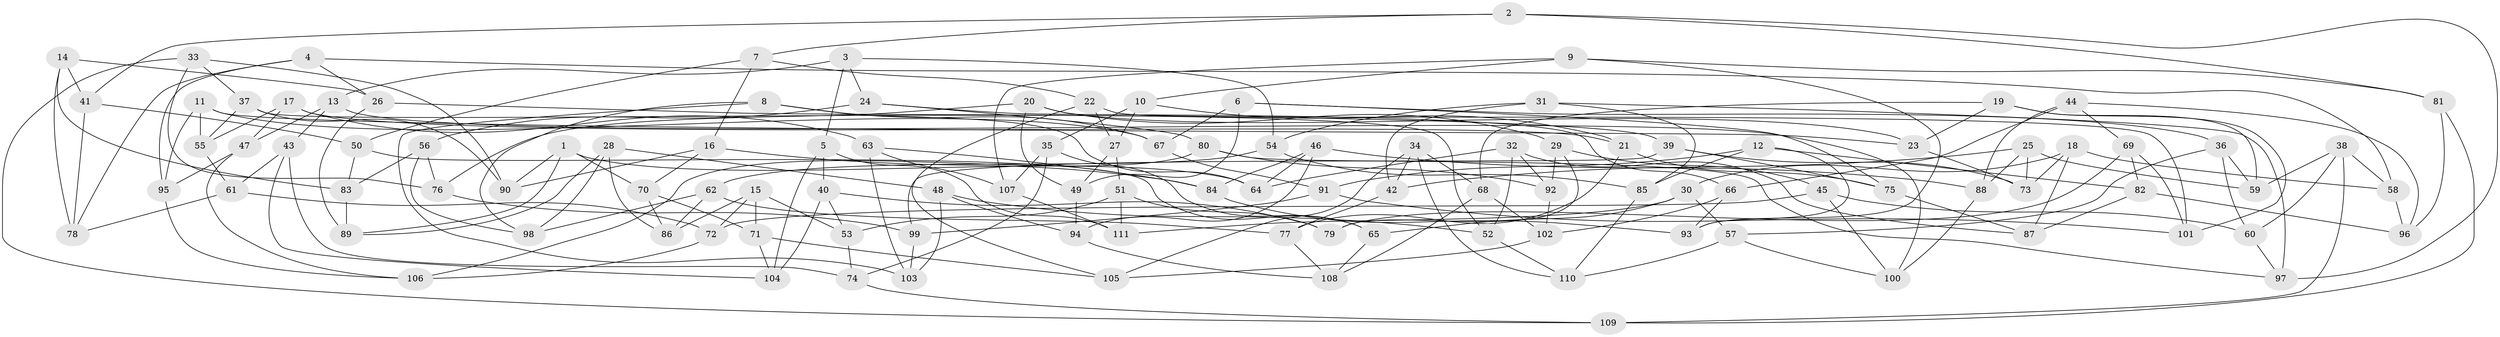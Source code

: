 // coarse degree distribution, {6: 0.21818181818181817, 8: 0.09090909090909091, 10: 0.05454545454545454, 4: 0.36363636363636365, 5: 0.09090909090909091, 12: 0.01818181818181818, 9: 0.01818181818181818, 7: 0.09090909090909091, 3: 0.05454545454545454}
// Generated by graph-tools (version 1.1) at 2025/21/03/04/25 18:21:01]
// undirected, 111 vertices, 222 edges
graph export_dot {
graph [start="1"]
  node [color=gray90,style=filled];
  1;
  2;
  3;
  4;
  5;
  6;
  7;
  8;
  9;
  10;
  11;
  12;
  13;
  14;
  15;
  16;
  17;
  18;
  19;
  20;
  21;
  22;
  23;
  24;
  25;
  26;
  27;
  28;
  29;
  30;
  31;
  32;
  33;
  34;
  35;
  36;
  37;
  38;
  39;
  40;
  41;
  42;
  43;
  44;
  45;
  46;
  47;
  48;
  49;
  50;
  51;
  52;
  53;
  54;
  55;
  56;
  57;
  58;
  59;
  60;
  61;
  62;
  63;
  64;
  65;
  66;
  67;
  68;
  69;
  70;
  71;
  72;
  73;
  74;
  75;
  76;
  77;
  78;
  79;
  80;
  81;
  82;
  83;
  84;
  85;
  86;
  87;
  88;
  89;
  90;
  91;
  92;
  93;
  94;
  95;
  96;
  97;
  98;
  99;
  100;
  101;
  102;
  103;
  104;
  105;
  106;
  107;
  108;
  109;
  110;
  111;
  1 -- 64;
  1 -- 70;
  1 -- 90;
  1 -- 89;
  2 -- 7;
  2 -- 97;
  2 -- 41;
  2 -- 81;
  3 -- 24;
  3 -- 5;
  3 -- 54;
  3 -- 13;
  4 -- 95;
  4 -- 78;
  4 -- 58;
  4 -- 26;
  5 -- 111;
  5 -- 40;
  5 -- 104;
  6 -- 49;
  6 -- 36;
  6 -- 75;
  6 -- 67;
  7 -- 16;
  7 -- 22;
  7 -- 50;
  8 -- 67;
  8 -- 103;
  8 -- 64;
  8 -- 98;
  9 -- 107;
  9 -- 93;
  9 -- 81;
  9 -- 10;
  10 -- 27;
  10 -- 21;
  10 -- 35;
  11 -- 23;
  11 -- 55;
  11 -- 95;
  11 -- 67;
  12 -- 82;
  12 -- 91;
  12 -- 85;
  12 -- 93;
  13 -- 47;
  13 -- 100;
  13 -- 43;
  14 -- 78;
  14 -- 83;
  14 -- 26;
  14 -- 41;
  15 -- 72;
  15 -- 86;
  15 -- 53;
  15 -- 71;
  16 -- 84;
  16 -- 90;
  16 -- 70;
  17 -- 55;
  17 -- 21;
  17 -- 47;
  17 -- 63;
  18 -- 73;
  18 -- 87;
  18 -- 58;
  18 -- 30;
  19 -- 101;
  19 -- 23;
  19 -- 59;
  19 -- 68;
  20 -- 76;
  20 -- 49;
  20 -- 23;
  20 -- 29;
  21 -- 75;
  21 -- 77;
  22 -- 27;
  22 -- 105;
  22 -- 101;
  23 -- 73;
  24 -- 56;
  24 -- 66;
  24 -- 80;
  25 -- 73;
  25 -- 59;
  25 -- 42;
  25 -- 88;
  26 -- 89;
  26 -- 39;
  27 -- 51;
  27 -- 49;
  28 -- 86;
  28 -- 98;
  28 -- 48;
  28 -- 89;
  29 -- 45;
  29 -- 79;
  29 -- 92;
  30 -- 111;
  30 -- 65;
  30 -- 57;
  31 -- 42;
  31 -- 85;
  31 -- 97;
  31 -- 54;
  32 -- 87;
  32 -- 92;
  32 -- 52;
  32 -- 64;
  33 -- 37;
  33 -- 109;
  33 -- 90;
  33 -- 76;
  34 -- 42;
  34 -- 110;
  34 -- 105;
  34 -- 68;
  35 -- 107;
  35 -- 74;
  35 -- 65;
  36 -- 60;
  36 -- 59;
  36 -- 57;
  37 -- 52;
  37 -- 90;
  37 -- 55;
  38 -- 59;
  38 -- 58;
  38 -- 60;
  38 -- 109;
  39 -- 99;
  39 -- 73;
  39 -- 75;
  40 -- 104;
  40 -- 53;
  40 -- 79;
  41 -- 78;
  41 -- 50;
  42 -- 77;
  43 -- 74;
  43 -- 104;
  43 -- 61;
  44 -- 66;
  44 -- 88;
  44 -- 69;
  44 -- 96;
  45 -- 100;
  45 -- 72;
  45 -- 60;
  46 -- 84;
  46 -- 94;
  46 -- 64;
  46 -- 88;
  47 -- 106;
  47 -- 95;
  48 -- 103;
  48 -- 52;
  48 -- 94;
  49 -- 94;
  50 -- 83;
  50 -- 65;
  51 -- 79;
  51 -- 111;
  51 -- 53;
  52 -- 110;
  53 -- 74;
  54 -- 85;
  54 -- 62;
  55 -- 61;
  56 -- 76;
  56 -- 98;
  56 -- 83;
  57 -- 100;
  57 -- 110;
  58 -- 96;
  60 -- 97;
  61 -- 72;
  61 -- 78;
  62 -- 77;
  62 -- 86;
  62 -- 98;
  63 -- 107;
  63 -- 84;
  63 -- 103;
  65 -- 108;
  66 -- 102;
  66 -- 93;
  67 -- 91;
  68 -- 102;
  68 -- 108;
  69 -- 82;
  69 -- 101;
  69 -- 79;
  70 -- 71;
  70 -- 86;
  71 -- 104;
  71 -- 105;
  72 -- 106;
  74 -- 109;
  75 -- 87;
  76 -- 99;
  77 -- 108;
  80 -- 92;
  80 -- 97;
  80 -- 106;
  81 -- 109;
  81 -- 96;
  82 -- 87;
  82 -- 96;
  83 -- 89;
  84 -- 93;
  85 -- 110;
  88 -- 100;
  91 -- 101;
  91 -- 99;
  92 -- 102;
  94 -- 108;
  95 -- 106;
  99 -- 103;
  102 -- 105;
  107 -- 111;
}
